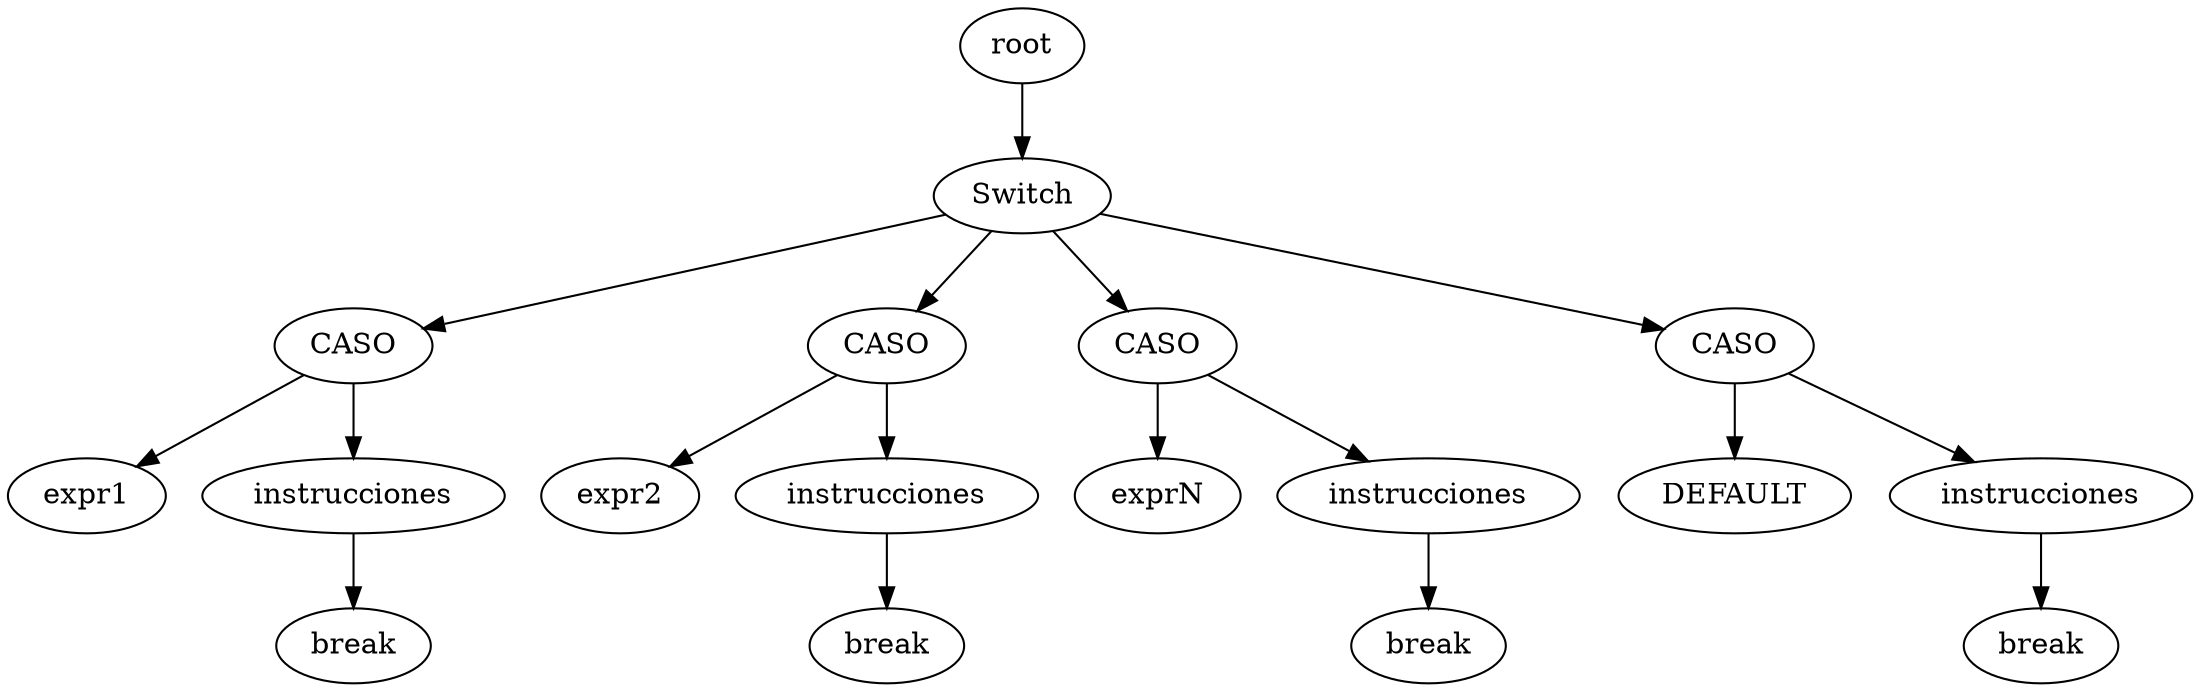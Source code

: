 digraph G{
19 [label = "root"];
18[label = "Switch"];
2 [label = "expr1"];
5 [label = "CASO"];
5 -> 2;
4[label = "instrucciones"];
3 [label = "break"];
4 -> 3;
5 [label = "CASO"];
5 -> 4;
6 [label = "expr2"];
9 [label = "CASO"];
9 -> 6;
8[label = "instrucciones"];
7 [label = "break"];
8 -> 7;
9 [label = "CASO"];
9 -> 8;
10 [label = "exprN"];
13 [label = "CASO"];
13 -> 10;
12[label = "instrucciones"];
11 [label = "break"];
12 -> 11;
13 [label = "CASO"];
13 -> 12;
17 [label = "DEFAULT"];
16 [label = "CASO"];
16 -> 17;
15[label = "instrucciones"];
14 [label = "break"];
15 -> 14;
16 [label = "CASO"];
16 -> 15;
18 -> 5;
18 -> 9;
18 -> 13;
18 -> 16;
19 -> 18;

}